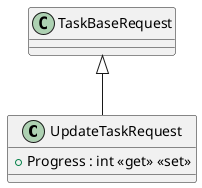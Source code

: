 @startuml
class UpdateTaskRequest {
    + Progress : int <<get>> <<set>>
}
TaskBaseRequest <|-- UpdateTaskRequest
@enduml

